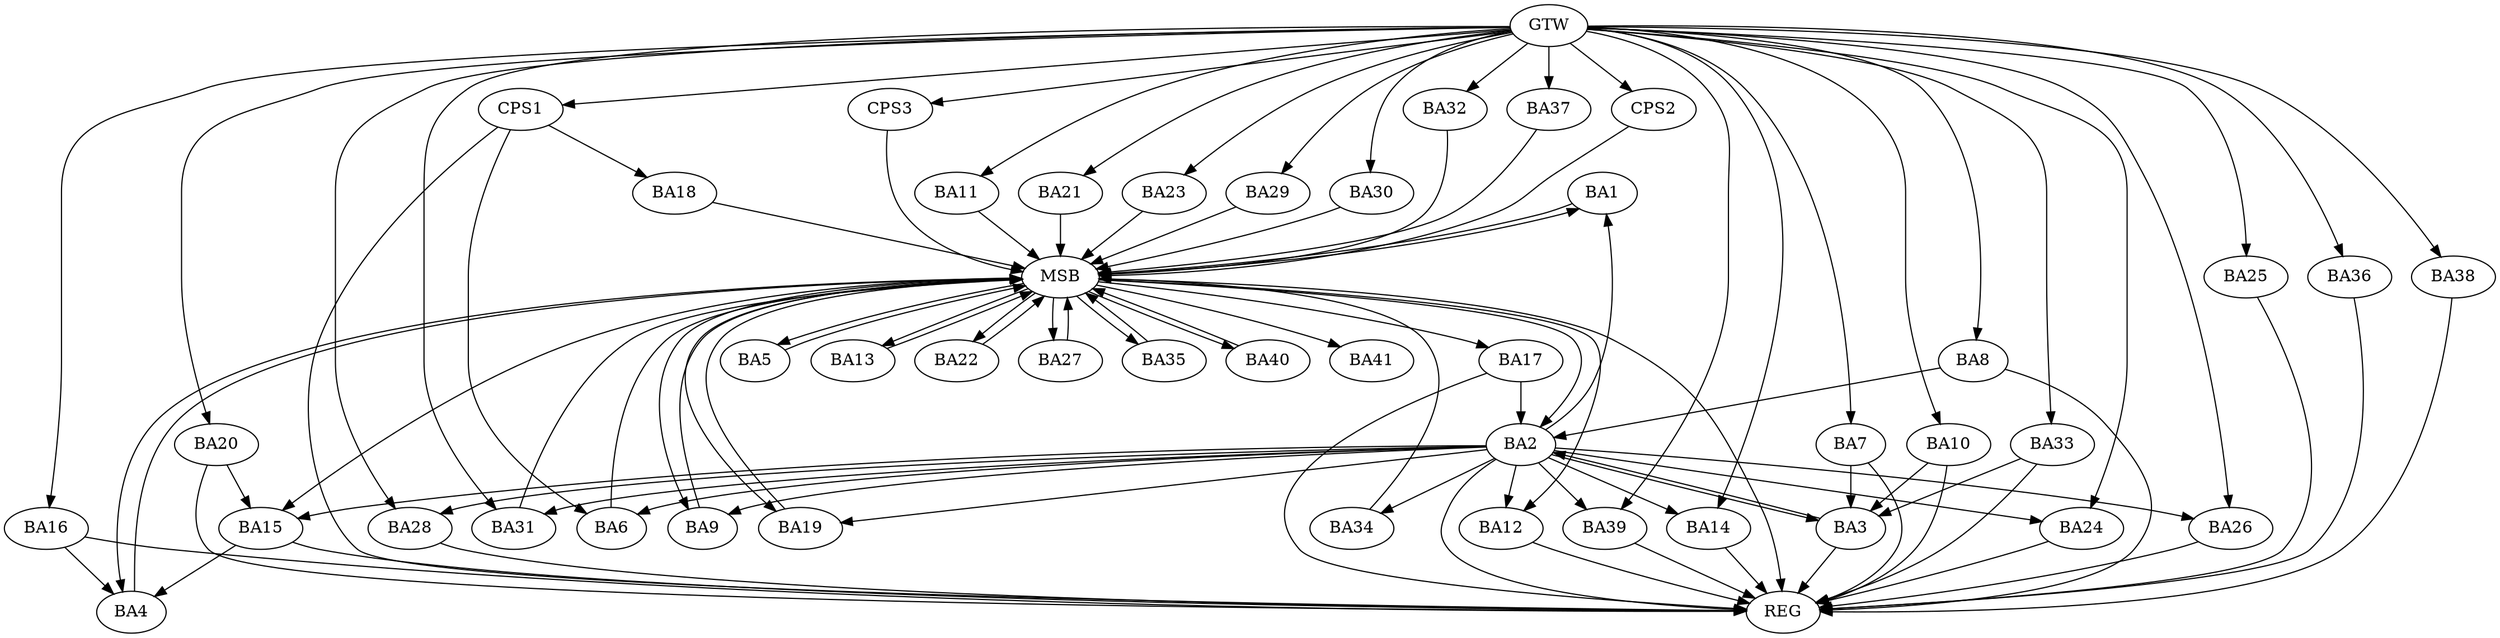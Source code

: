 strict digraph G {
  BA1 [ label="BA1" ];
  BA2 [ label="BA2" ];
  BA3 [ label="BA3" ];
  BA4 [ label="BA4" ];
  BA5 [ label="BA5" ];
  BA6 [ label="BA6" ];
  BA7 [ label="BA7" ];
  BA8 [ label="BA8" ];
  BA9 [ label="BA9" ];
  BA10 [ label="BA10" ];
  BA11 [ label="BA11" ];
  BA12 [ label="BA12" ];
  BA13 [ label="BA13" ];
  BA14 [ label="BA14" ];
  BA15 [ label="BA15" ];
  BA16 [ label="BA16" ];
  BA17 [ label="BA17" ];
  BA18 [ label="BA18" ];
  BA19 [ label="BA19" ];
  BA20 [ label="BA20" ];
  BA21 [ label="BA21" ];
  BA22 [ label="BA22" ];
  BA23 [ label="BA23" ];
  BA24 [ label="BA24" ];
  BA25 [ label="BA25" ];
  BA26 [ label="BA26" ];
  BA27 [ label="BA27" ];
  BA28 [ label="BA28" ];
  BA29 [ label="BA29" ];
  BA30 [ label="BA30" ];
  BA31 [ label="BA31" ];
  BA32 [ label="BA32" ];
  BA33 [ label="BA33" ];
  BA34 [ label="BA34" ];
  BA35 [ label="BA35" ];
  BA36 [ label="BA36" ];
  BA37 [ label="BA37" ];
  BA38 [ label="BA38" ];
  BA39 [ label="BA39" ];
  BA40 [ label="BA40" ];
  BA41 [ label="BA41" ];
  CPS1 [ label="CPS1" ];
  CPS2 [ label="CPS2" ];
  CPS3 [ label="CPS3" ];
  GTW [ label="GTW" ];
  REG [ label="REG" ];
  MSB [ label="MSB" ];
  BA2 -> BA1;
  BA3 -> BA2;
  BA7 -> BA3;
  BA8 -> BA2;
  BA10 -> BA3;
  BA15 -> BA4;
  BA16 -> BA4;
  BA17 -> BA2;
  BA20 -> BA15;
  BA33 -> BA3;
  CPS1 -> BA18;
  CPS1 -> BA6;
  GTW -> BA7;
  GTW -> BA8;
  GTW -> BA10;
  GTW -> BA11;
  GTW -> BA14;
  GTW -> BA16;
  GTW -> BA20;
  GTW -> BA21;
  GTW -> BA23;
  GTW -> BA24;
  GTW -> BA25;
  GTW -> BA26;
  GTW -> BA28;
  GTW -> BA29;
  GTW -> BA30;
  GTW -> BA31;
  GTW -> BA32;
  GTW -> BA33;
  GTW -> BA36;
  GTW -> BA37;
  GTW -> BA38;
  GTW -> BA39;
  GTW -> CPS1;
  GTW -> CPS2;
  GTW -> CPS3;
  BA2 -> REG;
  BA3 -> REG;
  BA7 -> REG;
  BA8 -> REG;
  BA10 -> REG;
  BA12 -> REG;
  BA14 -> REG;
  BA15 -> REG;
  BA16 -> REG;
  BA17 -> REG;
  BA20 -> REG;
  BA24 -> REG;
  BA25 -> REG;
  BA26 -> REG;
  BA28 -> REG;
  BA33 -> REG;
  BA36 -> REG;
  BA38 -> REG;
  BA39 -> REG;
  CPS1 -> REG;
  BA1 -> MSB;
  MSB -> BA2;
  MSB -> REG;
  BA4 -> MSB;
  BA5 -> MSB;
  MSB -> BA1;
  BA6 -> MSB;
  BA9 -> MSB;
  BA11 -> MSB;
  MSB -> BA4;
  BA13 -> MSB;
  MSB -> BA5;
  BA18 -> MSB;
  MSB -> BA13;
  BA19 -> MSB;
  BA21 -> MSB;
  BA22 -> MSB;
  MSB -> BA15;
  BA23 -> MSB;
  BA27 -> MSB;
  BA29 -> MSB;
  MSB -> BA9;
  BA30 -> MSB;
  MSB -> BA22;
  BA31 -> MSB;
  BA32 -> MSB;
  BA34 -> MSB;
  BA35 -> MSB;
  BA37 -> MSB;
  BA40 -> MSB;
  MSB -> BA19;
  CPS2 -> MSB;
  MSB -> BA27;
  MSB -> BA41;
  CPS3 -> MSB;
  MSB -> BA40;
  MSB -> BA17;
  MSB -> BA35;
  MSB -> BA12;
  BA2 -> BA26;
  BA2 -> BA34;
  BA2 -> BA14;
  BA2 -> BA31;
  BA2 -> BA9;
  BA2 -> BA15;
  BA2 -> BA3;
  BA2 -> BA24;
  BA2 -> BA12;
  BA2 -> BA39;
  BA2 -> BA19;
  BA2 -> BA28;
  BA2 -> BA6;
}
